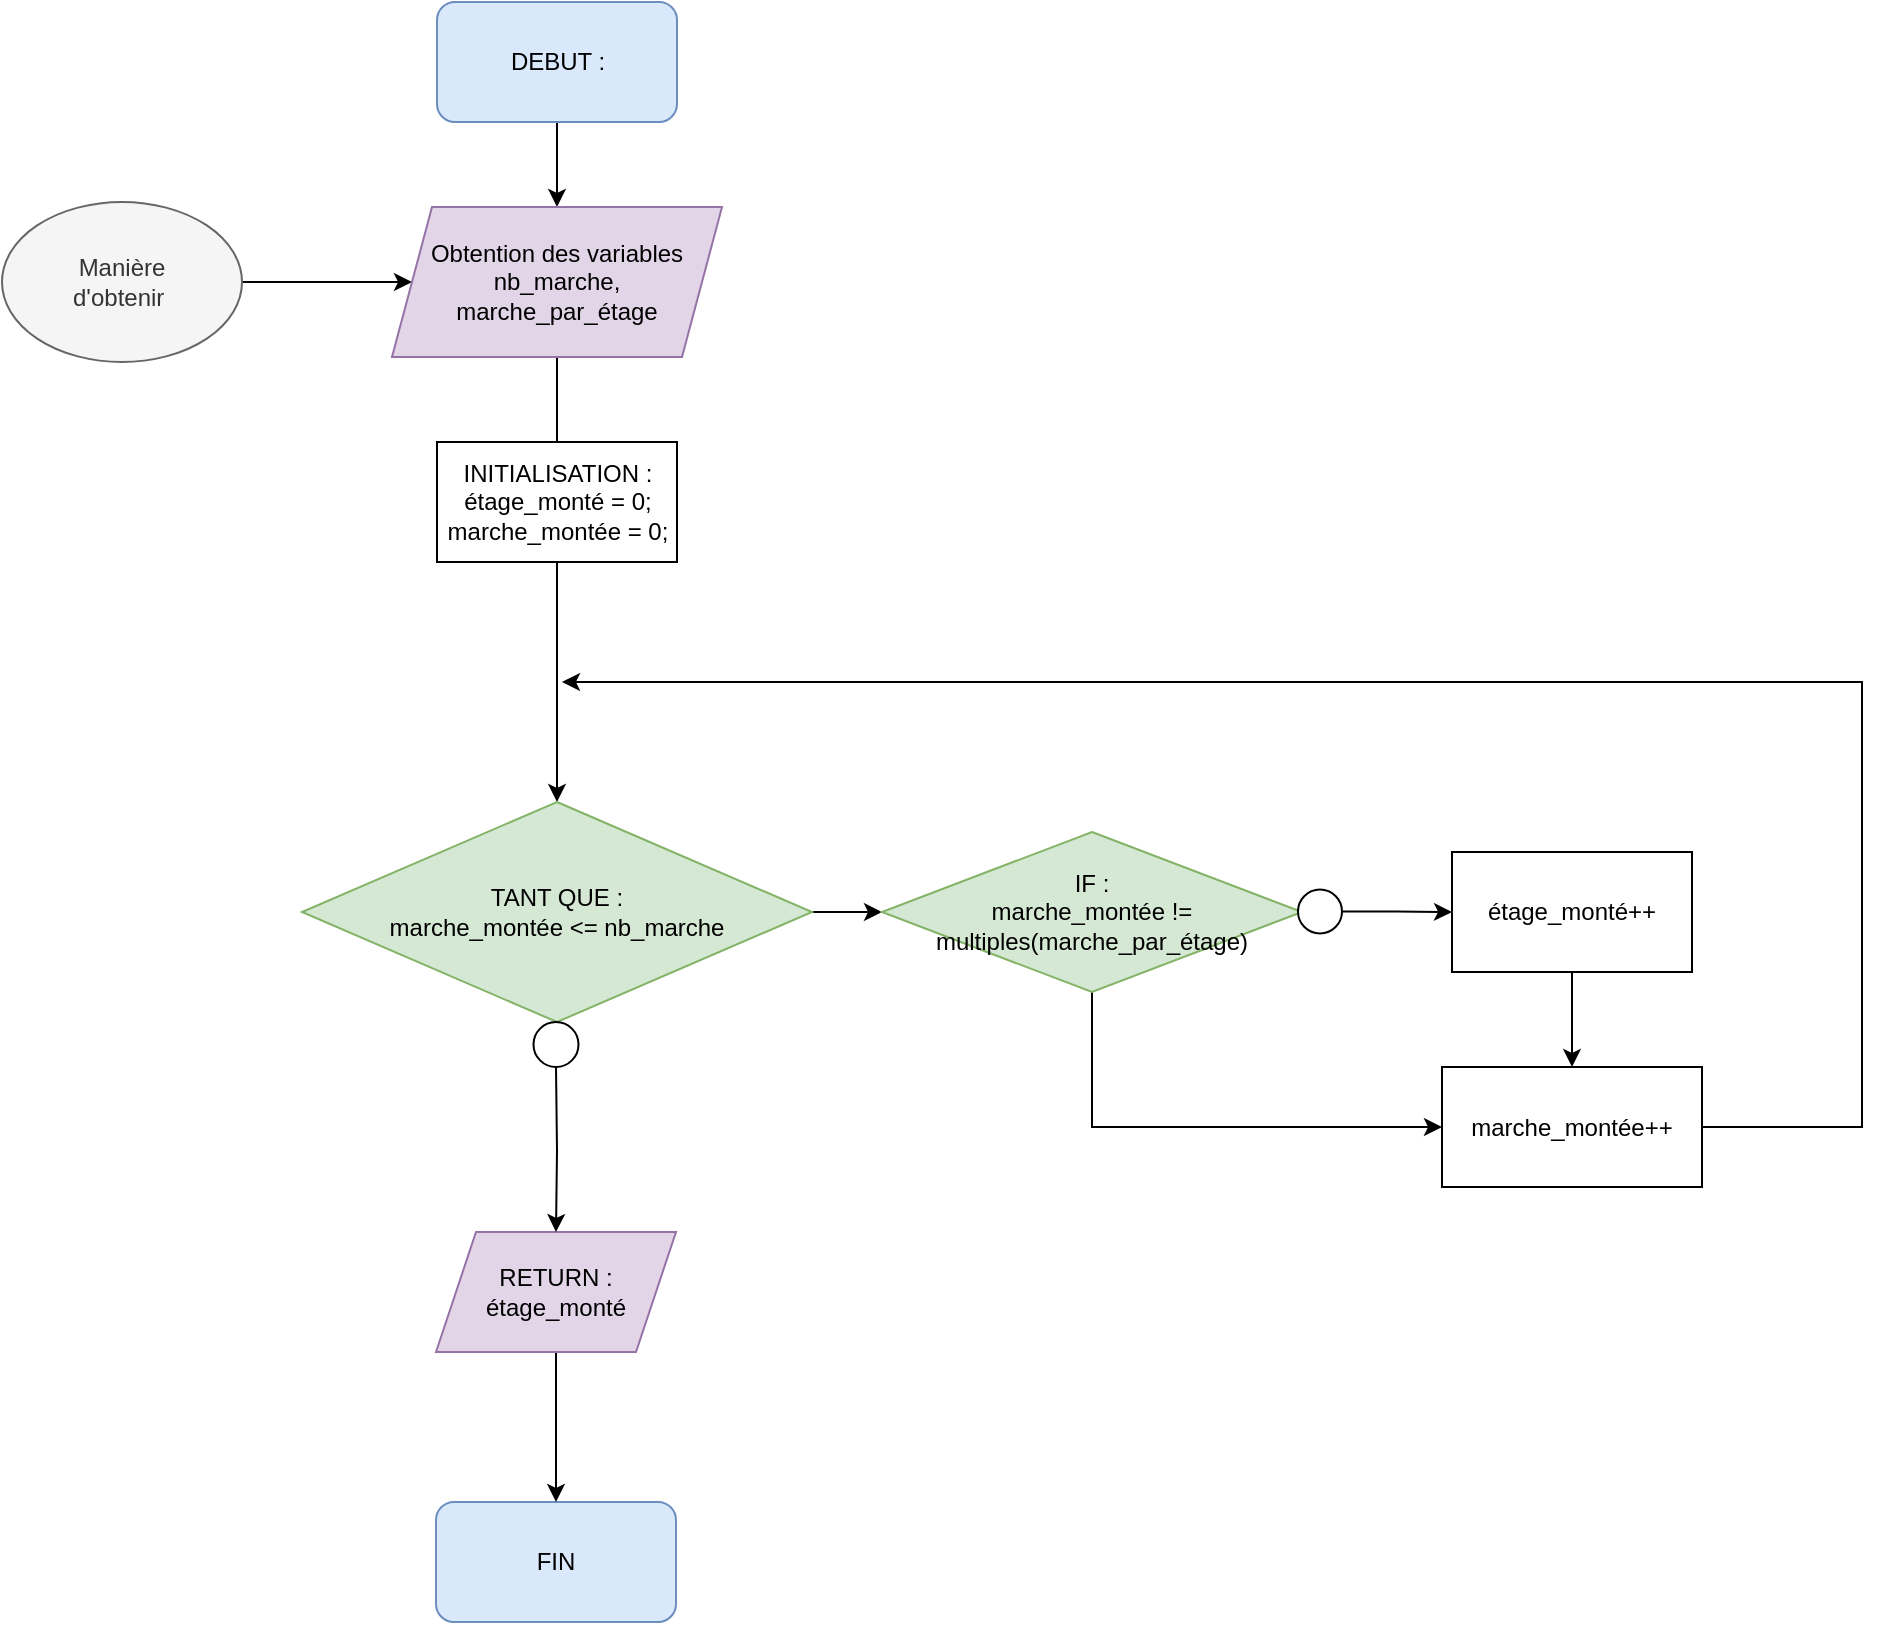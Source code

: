 <mxfile version="13.9.9" type="device"><diagram id="FdwSFXiChmGonRtNuwQc" name="Page-1"><mxGraphModel dx="188" dy="1773" grid="1" gridSize="10" guides="1" tooltips="1" connect="1" arrows="1" fold="1" page="1" pageScale="1" pageWidth="850" pageHeight="1100" math="0" shadow="0"><root><mxCell id="0"/><mxCell id="1" parent="0"/><mxCell id="HtByizL2G3vnuopAq9Tn-4" style="edgeStyle=orthogonalEdgeStyle;rounded=0;orthogonalLoop=1;jettySize=auto;html=1;entryX=0.5;entryY=0;entryDx=0;entryDy=0;" parent="1" source="WCzge66IKdXfDZ5J7Kc7-1" target="HtByizL2G3vnuopAq9Tn-5" edge="1"><mxGeometry relative="1" as="geometry"><mxPoint x="1310" y="-120" as="targetPoint"/></mxGeometry></mxCell><mxCell id="WCzge66IKdXfDZ5J7Kc7-1" value="DEBUT :&lt;br&gt;" style="rounded=1;whiteSpace=wrap;html=1;fillColor=#dae8fc;strokeColor=#6c8ebf;" parent="1" vertex="1"><mxGeometry x="1247.5" y="-230" width="120" height="60" as="geometry"/></mxCell><mxCell id="HtByizL2G3vnuopAq9Tn-3" style="edgeStyle=orthogonalEdgeStyle;rounded=0;orthogonalLoop=1;jettySize=auto;html=1;exitX=1;exitY=0.5;exitDx=0;exitDy=0;entryX=0;entryY=0.5;entryDx=0;entryDy=0;" parent="1" source="HtByizL2G3vnuopAq9Tn-2" target="HtByizL2G3vnuopAq9Tn-5" edge="1"><mxGeometry relative="1" as="geometry"><mxPoint x="1250" y="-90" as="targetPoint"/></mxGeometry></mxCell><mxCell id="HtByizL2G3vnuopAq9Tn-2" value="Manière &lt;br&gt;d'obtenir&amp;nbsp;" style="ellipse;whiteSpace=wrap;html=1;fillColor=#f5f5f5;strokeColor=#666666;fontColor=#333333;" parent="1" vertex="1"><mxGeometry x="1030" y="-130" width="120" height="80" as="geometry"/></mxCell><mxCell id="ZufXRq6Ez3puxn-rn2Cq-41" style="edgeStyle=orthogonalEdgeStyle;rounded=0;orthogonalLoop=1;jettySize=auto;html=1;entryX=0.5;entryY=0;entryDx=0;entryDy=0;" parent="1" source="HtByizL2G3vnuopAq9Tn-5" target="ZufXRq6Ez3puxn-rn2Cq-18" edge="1"><mxGeometry relative="1" as="geometry"/></mxCell><mxCell id="HtByizL2G3vnuopAq9Tn-5" value="&lt;span style=&quot;color: rgb(0 , 0 , 0) ; font-family: &amp;#34;helvetica&amp;#34; ; font-size: 12px ; font-style: normal ; font-weight: 400 ; letter-spacing: normal ; text-align: center ; text-indent: 0px ; text-transform: none ; word-spacing: 0px ; display: inline ; float: none&quot;&gt;Obtention des variables nb_marche, marche_par_étage&lt;br&gt;&lt;/span&gt;" style="shape=parallelogram;perimeter=parallelogramPerimeter;whiteSpace=wrap;html=1;fixedSize=1;fillColor=#e1d5e7;strokeColor=#9673a6;" parent="1" vertex="1"><mxGeometry x="1225" y="-127.5" width="165" height="75" as="geometry"/></mxCell><mxCell id="ZufXRq6Ez3puxn-rn2Cq-16" value="FIN" style="rounded=1;whiteSpace=wrap;html=1;fillColor=#dae8fc;strokeColor=#6c8ebf;" parent="1" vertex="1"><mxGeometry x="1247" y="520" width="120" height="60" as="geometry"/></mxCell><mxCell id="ZufXRq6Ez3puxn-rn2Cq-35" style="edgeStyle=orthogonalEdgeStyle;rounded=0;orthogonalLoop=1;jettySize=auto;html=1;entryX=0;entryY=0.5;entryDx=0;entryDy=0;" parent="1" source="ZufXRq6Ez3puxn-rn2Cq-18" target="ZufXRq6Ez3puxn-rn2Cq-27" edge="1"><mxGeometry relative="1" as="geometry"/></mxCell><mxCell id="ZufXRq6Ez3puxn-rn2Cq-18" value="TANT QUE :&lt;br&gt;marche_montée &amp;lt;= nb_marche" style="rhombus;whiteSpace=wrap;html=1;fillColor=#d5e8d4;strokeColor=#82b366;" parent="1" vertex="1"><mxGeometry x="1180" y="170" width="255" height="110" as="geometry"/></mxCell><mxCell id="ZufXRq6Ez3puxn-rn2Cq-20" value="" style="ellipse;whiteSpace=wrap;html=1;aspect=fixed;" parent="1" vertex="1"><mxGeometry x="1295.75" y="280" width="22.5" height="22.5" as="geometry"/></mxCell><mxCell id="ZufXRq6Ez3puxn-rn2Cq-40" style="edgeStyle=orthogonalEdgeStyle;rounded=0;orthogonalLoop=1;jettySize=auto;html=1;" parent="1" source="ZufXRq6Ez3puxn-rn2Cq-22" edge="1"><mxGeometry relative="1" as="geometry"><mxPoint x="1310" y="110" as="targetPoint"/><Array as="points"><mxPoint x="1960" y="333"/><mxPoint x="1960" y="110"/><mxPoint x="1410" y="110"/></Array></mxGeometry></mxCell><mxCell id="ZufXRq6Ez3puxn-rn2Cq-22" value="marche_montée++" style="rounded=0;whiteSpace=wrap;html=1;" parent="1" vertex="1"><mxGeometry x="1750" y="302.5" width="130" height="60" as="geometry"/></mxCell><mxCell id="ZufXRq6Ez3puxn-rn2Cq-23" style="edgeStyle=orthogonalEdgeStyle;rounded=0;orthogonalLoop=1;jettySize=auto;html=1;" parent="1" source="ZufXRq6Ez3puxn-rn2Cq-24" target="ZufXRq6Ez3puxn-rn2Cq-16" edge="1"><mxGeometry relative="1" as="geometry"/></mxCell><mxCell id="ZufXRq6Ez3puxn-rn2Cq-24" value="RETURN :&lt;br&gt;étage_monté" style="shape=parallelogram;perimeter=parallelogramPerimeter;whiteSpace=wrap;html=1;fixedSize=1;fillColor=#e1d5e7;strokeColor=#9673a6;" parent="1" vertex="1"><mxGeometry x="1247" y="385" width="120" height="60" as="geometry"/></mxCell><mxCell id="ZufXRq6Ez3puxn-rn2Cq-25" style="edgeStyle=orthogonalEdgeStyle;rounded=0;orthogonalLoop=1;jettySize=auto;html=1;entryX=0.5;entryY=0;entryDx=0;entryDy=0;" parent="1" target="ZufXRq6Ez3puxn-rn2Cq-24" edge="1"><mxGeometry relative="1" as="geometry"><mxPoint x="1307" y="302.5" as="sourcePoint"/></mxGeometry></mxCell><mxCell id="ZufXRq6Ez3puxn-rn2Cq-38" style="edgeStyle=orthogonalEdgeStyle;rounded=0;orthogonalLoop=1;jettySize=auto;html=1;entryX=0;entryY=0.5;entryDx=0;entryDy=0;" parent="1" source="ZufXRq6Ez3puxn-rn2Cq-27" target="ZufXRq6Ez3puxn-rn2Cq-22" edge="1"><mxGeometry relative="1" as="geometry"><mxPoint x="1575" y="420" as="targetPoint"/><Array as="points"><mxPoint x="1575" y="333"/></Array></mxGeometry></mxCell><mxCell id="ZufXRq6Ez3puxn-rn2Cq-27" value="IF :&lt;br&gt;marche_montée != multiples(marche_par_étage)" style="rhombus;whiteSpace=wrap;html=1;fillColor=#d5e8d4;strokeColor=#82b366;" parent="1" vertex="1"><mxGeometry x="1470" y="185" width="210" height="80" as="geometry"/></mxCell><mxCell id="ZufXRq6Ez3puxn-rn2Cq-42" style="edgeStyle=orthogonalEdgeStyle;rounded=0;orthogonalLoop=1;jettySize=auto;html=1;" parent="1" source="ZufXRq6Ez3puxn-rn2Cq-30" target="ZufXRq6Ez3puxn-rn2Cq-22" edge="1"><mxGeometry relative="1" as="geometry"/></mxCell><mxCell id="ZufXRq6Ez3puxn-rn2Cq-30" value="étage_monté++" style="rounded=0;whiteSpace=wrap;html=1;" parent="1" vertex="1"><mxGeometry x="1755" y="195" width="120" height="60" as="geometry"/></mxCell><mxCell id="ZufXRq6Ez3puxn-rn2Cq-34" style="edgeStyle=orthogonalEdgeStyle;rounded=0;orthogonalLoop=1;jettySize=auto;html=1;" parent="1" source="ZufXRq6Ez3puxn-rn2Cq-33" target="ZufXRq6Ez3puxn-rn2Cq-30" edge="1"><mxGeometry relative="1" as="geometry"/></mxCell><mxCell id="ZufXRq6Ez3puxn-rn2Cq-33" value="" style="ellipse;whiteSpace=wrap;html=1;aspect=fixed;" parent="1" vertex="1"><mxGeometry x="1678" y="213.75" width="22" height="22" as="geometry"/></mxCell><mxCell id="iTbi7dkw0o8O4KCTXpke-2" value="INITIALISATION :&lt;br&gt;étage_monté = 0;&lt;br&gt;marche_montée = 0;" style="rounded=0;whiteSpace=wrap;html=1;" parent="1" vertex="1"><mxGeometry x="1247.5" y="-10" width="120" height="60" as="geometry"/></mxCell></root></mxGraphModel></diagram></mxfile>
